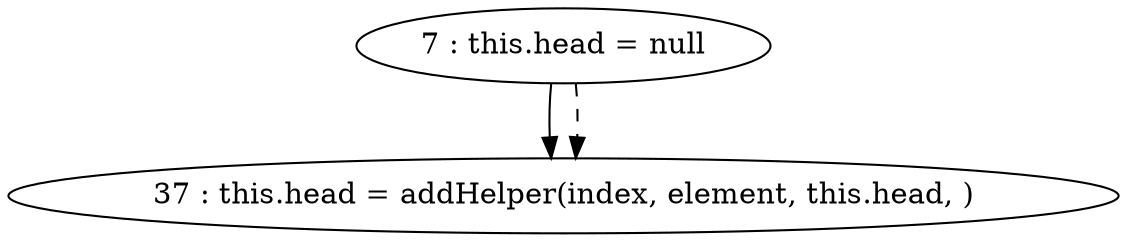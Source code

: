 digraph G {
"7 : this.head = null"
"7 : this.head = null" -> "37 : this.head = addHelper(index, element, this.head, )"
"7 : this.head = null" -> "37 : this.head = addHelper(index, element, this.head, )" [style=dashed]
"37 : this.head = addHelper(index, element, this.head, )"
}